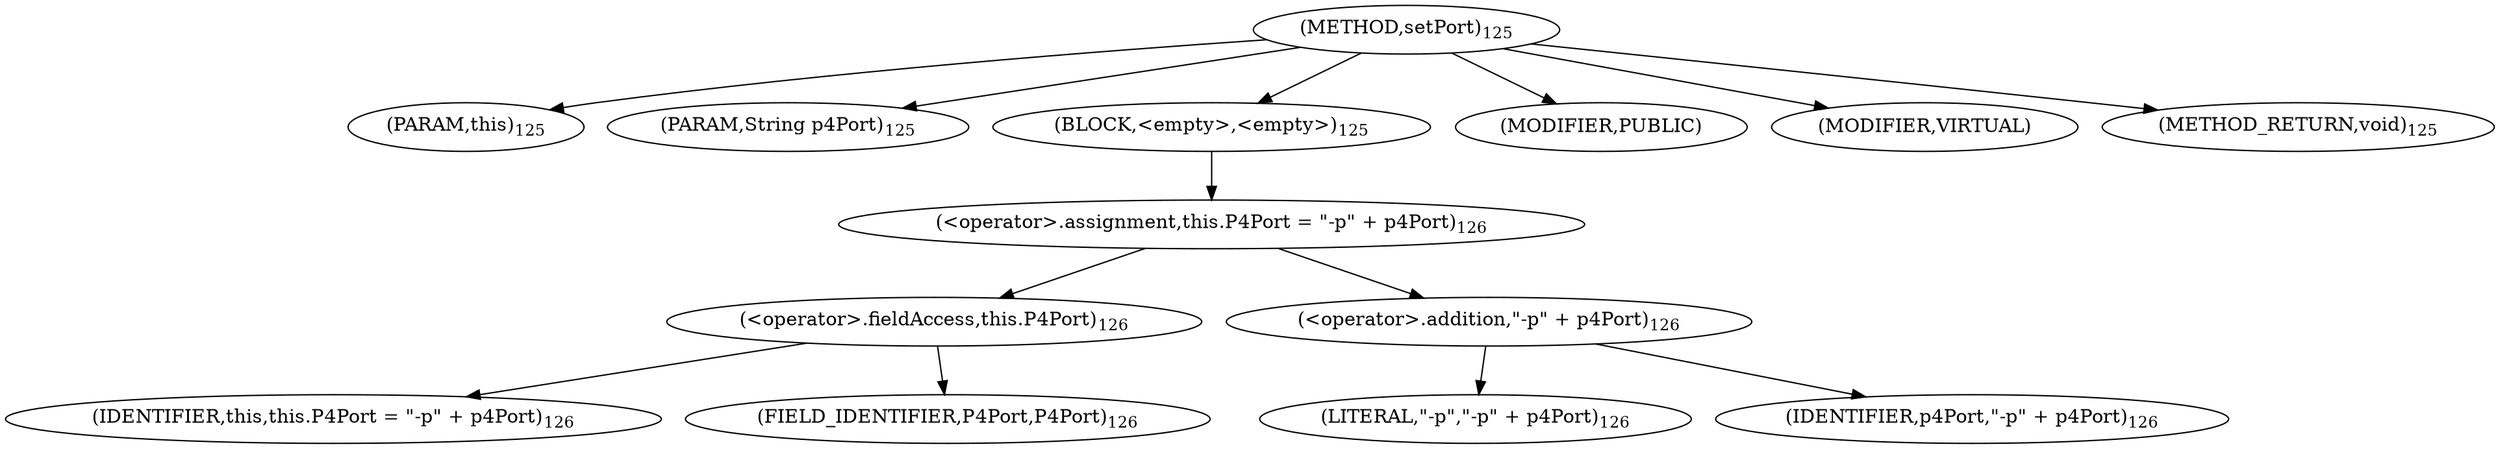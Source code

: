 digraph "setPort" {  
"119" [label = <(METHOD,setPort)<SUB>125</SUB>> ]
"8" [label = <(PARAM,this)<SUB>125</SUB>> ]
"120" [label = <(PARAM,String p4Port)<SUB>125</SUB>> ]
"121" [label = <(BLOCK,&lt;empty&gt;,&lt;empty&gt;)<SUB>125</SUB>> ]
"122" [label = <(&lt;operator&gt;.assignment,this.P4Port = &quot;-p&quot; + p4Port)<SUB>126</SUB>> ]
"123" [label = <(&lt;operator&gt;.fieldAccess,this.P4Port)<SUB>126</SUB>> ]
"7" [label = <(IDENTIFIER,this,this.P4Port = &quot;-p&quot; + p4Port)<SUB>126</SUB>> ]
"124" [label = <(FIELD_IDENTIFIER,P4Port,P4Port)<SUB>126</SUB>> ]
"125" [label = <(&lt;operator&gt;.addition,&quot;-p&quot; + p4Port)<SUB>126</SUB>> ]
"126" [label = <(LITERAL,&quot;-p&quot;,&quot;-p&quot; + p4Port)<SUB>126</SUB>> ]
"127" [label = <(IDENTIFIER,p4Port,&quot;-p&quot; + p4Port)<SUB>126</SUB>> ]
"128" [label = <(MODIFIER,PUBLIC)> ]
"129" [label = <(MODIFIER,VIRTUAL)> ]
"130" [label = <(METHOD_RETURN,void)<SUB>125</SUB>> ]
  "119" -> "8" 
  "119" -> "120" 
  "119" -> "121" 
  "119" -> "128" 
  "119" -> "129" 
  "119" -> "130" 
  "121" -> "122" 
  "122" -> "123" 
  "122" -> "125" 
  "123" -> "7" 
  "123" -> "124" 
  "125" -> "126" 
  "125" -> "127" 
}
